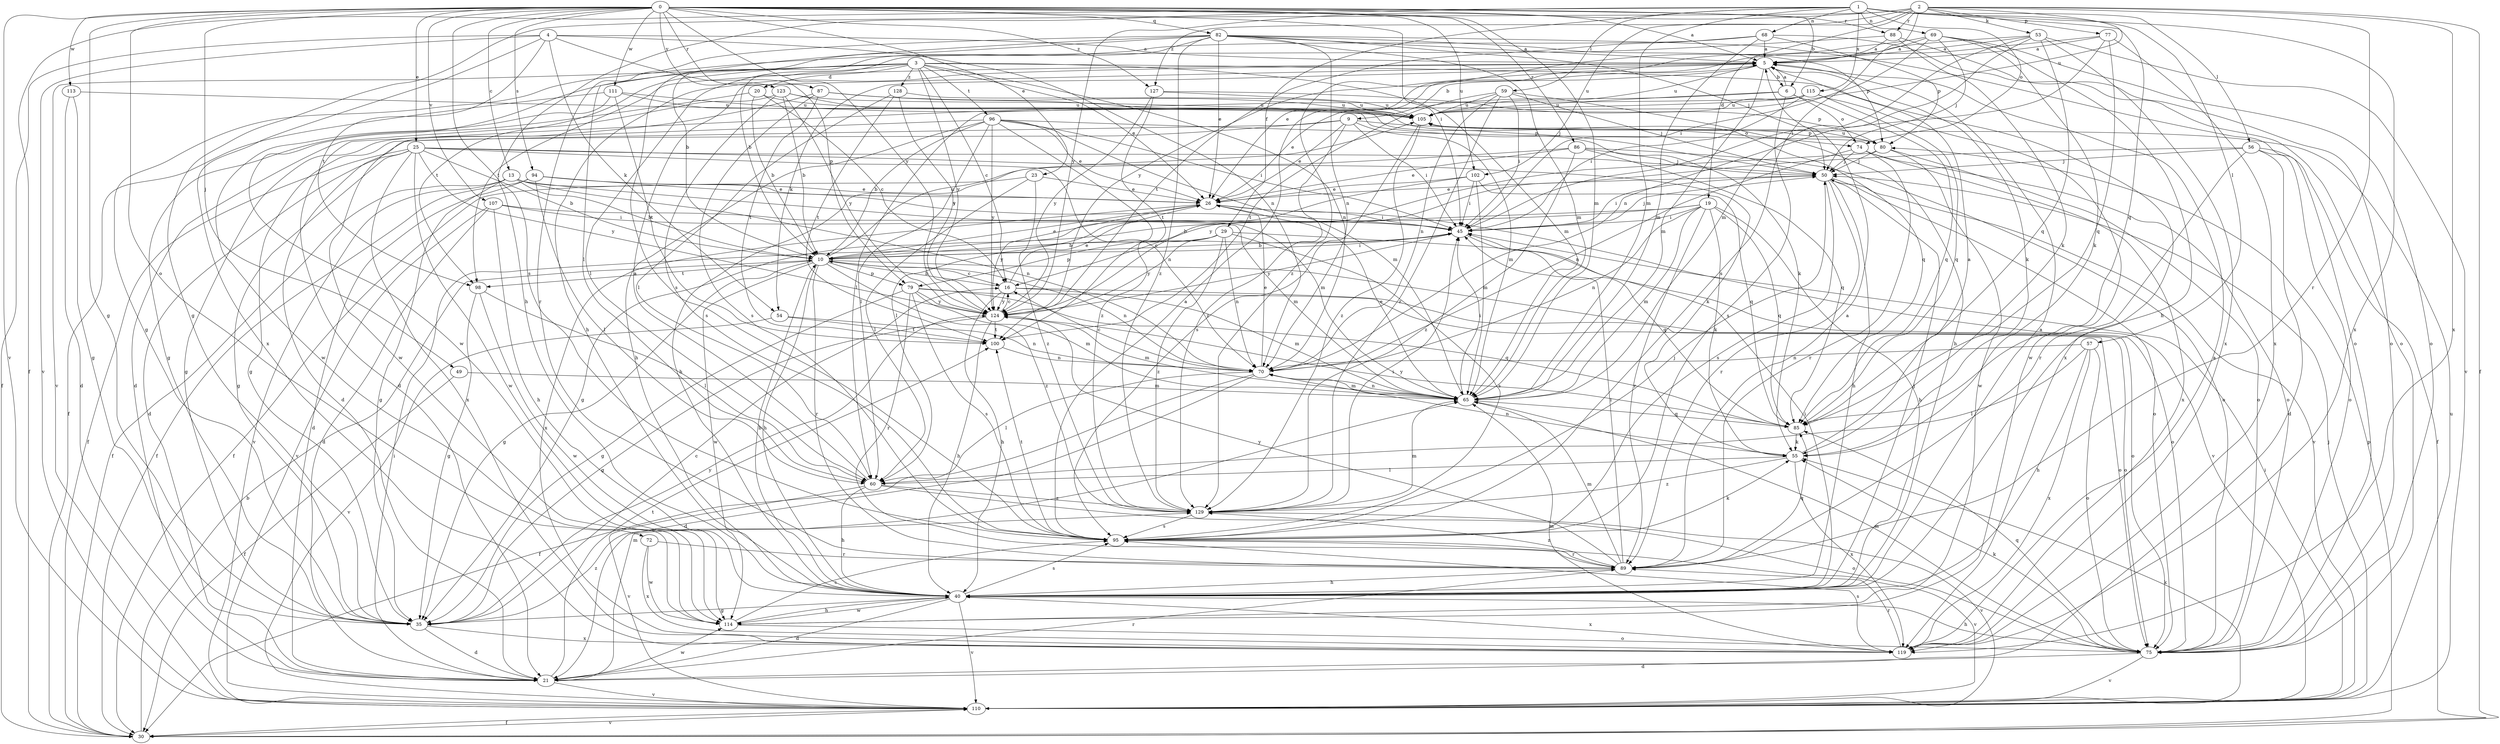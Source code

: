 strict digraph  {
0;
1;
2;
3;
4;
5;
6;
9;
10;
13;
16;
19;
20;
21;
23;
25;
26;
29;
30;
35;
40;
45;
49;
50;
53;
54;
55;
56;
57;
59;
60;
65;
68;
69;
70;
72;
74;
75;
77;
79;
80;
82;
85;
86;
87;
88;
89;
94;
95;
96;
98;
100;
102;
105;
107;
110;
111;
113;
114;
115;
119;
123;
124;
127;
128;
129;
0 -> 5  [label=a];
0 -> 6  [label=b];
0 -> 13  [label=c];
0 -> 23  [label=e];
0 -> 25  [label=e];
0 -> 35  [label=g];
0 -> 45  [label=i];
0 -> 49  [label=j];
0 -> 65  [label=m];
0 -> 72  [label=o];
0 -> 82  [label=q];
0 -> 86  [label=r];
0 -> 87  [label=r];
0 -> 88  [label=r];
0 -> 94  [label=s];
0 -> 95  [label=s];
0 -> 102  [label=u];
0 -> 107  [label=v];
0 -> 110  [label=v];
0 -> 111  [label=w];
0 -> 113  [label=w];
0 -> 123  [label=y];
0 -> 124  [label=y];
0 -> 127  [label=z];
1 -> 29  [label=f];
1 -> 30  [label=f];
1 -> 40  [label=h];
1 -> 56  [label=l];
1 -> 57  [label=l];
1 -> 59  [label=l];
1 -> 65  [label=m];
1 -> 68  [label=n];
1 -> 69  [label=n];
1 -> 74  [label=o];
1 -> 85  [label=q];
1 -> 115  [label=x];
1 -> 119  [label=x];
2 -> 19  [label=d];
2 -> 30  [label=f];
2 -> 35  [label=g];
2 -> 53  [label=k];
2 -> 77  [label=p];
2 -> 88  [label=r];
2 -> 89  [label=r];
2 -> 95  [label=s];
2 -> 102  [label=u];
2 -> 105  [label=u];
2 -> 119  [label=x];
2 -> 124  [label=y];
2 -> 127  [label=z];
3 -> 16  [label=c];
3 -> 20  [label=d];
3 -> 26  [label=e];
3 -> 60  [label=l];
3 -> 65  [label=m];
3 -> 70  [label=n];
3 -> 96  [label=t];
3 -> 98  [label=t];
3 -> 110  [label=v];
3 -> 114  [label=w];
3 -> 119  [label=x];
3 -> 124  [label=y];
3 -> 128  [label=z];
4 -> 5  [label=a];
4 -> 30  [label=f];
4 -> 54  [label=k];
4 -> 70  [label=n];
4 -> 79  [label=p];
4 -> 98  [label=t];
4 -> 110  [label=v];
4 -> 119  [label=x];
5 -> 6  [label=b];
5 -> 9  [label=b];
5 -> 40  [label=h];
5 -> 54  [label=k];
5 -> 55  [label=k];
5 -> 65  [label=m];
5 -> 98  [label=t];
5 -> 105  [label=u];
6 -> 5  [label=a];
6 -> 26  [label=e];
6 -> 74  [label=o];
6 -> 85  [label=q];
6 -> 95  [label=s];
6 -> 105  [label=u];
9 -> 21  [label=d];
9 -> 26  [label=e];
9 -> 35  [label=g];
9 -> 45  [label=i];
9 -> 65  [label=m];
9 -> 74  [label=o];
9 -> 129  [label=z];
10 -> 16  [label=c];
10 -> 26  [label=e];
10 -> 35  [label=g];
10 -> 40  [label=h];
10 -> 45  [label=i];
10 -> 70  [label=n];
10 -> 75  [label=o];
10 -> 79  [label=p];
10 -> 89  [label=r];
10 -> 98  [label=t];
10 -> 105  [label=u];
10 -> 114  [label=w];
10 -> 129  [label=z];
13 -> 10  [label=b];
13 -> 26  [label=e];
13 -> 30  [label=f];
13 -> 35  [label=g];
13 -> 65  [label=m];
13 -> 70  [label=n];
13 -> 110  [label=v];
16 -> 10  [label=b];
16 -> 26  [label=e];
16 -> 40  [label=h];
16 -> 65  [label=m];
16 -> 75  [label=o];
16 -> 124  [label=y];
19 -> 10  [label=b];
19 -> 16  [label=c];
19 -> 40  [label=h];
19 -> 45  [label=i];
19 -> 55  [label=k];
19 -> 65  [label=m];
19 -> 70  [label=n];
19 -> 85  [label=q];
19 -> 89  [label=r];
20 -> 10  [label=b];
20 -> 16  [label=c];
20 -> 35  [label=g];
20 -> 105  [label=u];
21 -> 45  [label=i];
21 -> 65  [label=m];
21 -> 89  [label=r];
21 -> 100  [label=t];
21 -> 110  [label=v];
21 -> 114  [label=w];
23 -> 26  [label=e];
23 -> 30  [label=f];
23 -> 60  [label=l];
23 -> 129  [label=z];
25 -> 10  [label=b];
25 -> 21  [label=d];
25 -> 30  [label=f];
25 -> 35  [label=g];
25 -> 50  [label=j];
25 -> 55  [label=k];
25 -> 70  [label=n];
25 -> 114  [label=w];
25 -> 119  [label=x];
25 -> 124  [label=y];
26 -> 45  [label=i];
26 -> 110  [label=v];
26 -> 119  [label=x];
26 -> 124  [label=y];
29 -> 10  [label=b];
29 -> 70  [label=n];
29 -> 75  [label=o];
29 -> 79  [label=p];
29 -> 95  [label=s];
29 -> 124  [label=y];
29 -> 129  [label=z];
30 -> 10  [label=b];
30 -> 80  [label=p];
30 -> 110  [label=v];
35 -> 16  [label=c];
35 -> 21  [label=d];
35 -> 119  [label=x];
35 -> 124  [label=y];
35 -> 129  [label=z];
40 -> 5  [label=a];
40 -> 10  [label=b];
40 -> 21  [label=d];
40 -> 35  [label=g];
40 -> 45  [label=i];
40 -> 50  [label=j];
40 -> 95  [label=s];
40 -> 110  [label=v];
40 -> 114  [label=w];
40 -> 119  [label=x];
45 -> 10  [label=b];
45 -> 50  [label=j];
45 -> 85  [label=q];
45 -> 124  [label=y];
49 -> 30  [label=f];
49 -> 65  [label=m];
50 -> 26  [label=e];
50 -> 40  [label=h];
50 -> 45  [label=i];
50 -> 75  [label=o];
50 -> 89  [label=r];
50 -> 95  [label=s];
50 -> 110  [label=v];
53 -> 5  [label=a];
53 -> 45  [label=i];
53 -> 65  [label=m];
53 -> 85  [label=q];
53 -> 110  [label=v];
53 -> 119  [label=x];
53 -> 124  [label=y];
54 -> 70  [label=n];
54 -> 100  [label=t];
54 -> 110  [label=v];
55 -> 5  [label=a];
55 -> 60  [label=l];
55 -> 70  [label=n];
55 -> 119  [label=x];
55 -> 129  [label=z];
56 -> 21  [label=d];
56 -> 30  [label=f];
56 -> 50  [label=j];
56 -> 75  [label=o];
56 -> 89  [label=r];
56 -> 124  [label=y];
57 -> 40  [label=h];
57 -> 60  [label=l];
57 -> 70  [label=n];
57 -> 75  [label=o];
57 -> 119  [label=x];
59 -> 40  [label=h];
59 -> 45  [label=i];
59 -> 50  [label=j];
59 -> 70  [label=n];
59 -> 100  [label=t];
59 -> 105  [label=u];
59 -> 129  [label=z];
60 -> 5  [label=a];
60 -> 40  [label=h];
60 -> 75  [label=o];
60 -> 110  [label=v];
60 -> 129  [label=z];
65 -> 26  [label=e];
65 -> 45  [label=i];
65 -> 70  [label=n];
65 -> 85  [label=q];
68 -> 5  [label=a];
68 -> 35  [label=g];
68 -> 65  [label=m];
68 -> 75  [label=o];
68 -> 80  [label=p];
68 -> 100  [label=t];
69 -> 5  [label=a];
69 -> 40  [label=h];
69 -> 45  [label=i];
69 -> 50  [label=j];
69 -> 55  [label=k];
69 -> 75  [label=o];
69 -> 129  [label=z];
70 -> 16  [label=c];
70 -> 21  [label=d];
70 -> 26  [label=e];
70 -> 30  [label=f];
70 -> 60  [label=l];
70 -> 65  [label=m];
72 -> 89  [label=r];
72 -> 114  [label=w];
72 -> 119  [label=x];
74 -> 50  [label=j];
74 -> 70  [label=n];
74 -> 75  [label=o];
74 -> 89  [label=r];
74 -> 119  [label=x];
75 -> 21  [label=d];
75 -> 40  [label=h];
75 -> 55  [label=k];
75 -> 65  [label=m];
75 -> 85  [label=q];
75 -> 110  [label=v];
77 -> 5  [label=a];
77 -> 26  [label=e];
77 -> 70  [label=n];
77 -> 85  [label=q];
77 -> 119  [label=x];
79 -> 35  [label=g];
79 -> 65  [label=m];
79 -> 75  [label=o];
79 -> 85  [label=q];
79 -> 89  [label=r];
79 -> 95  [label=s];
79 -> 124  [label=y];
80 -> 50  [label=j];
80 -> 60  [label=l];
80 -> 75  [label=o];
80 -> 105  [label=u];
80 -> 114  [label=w];
82 -> 5  [label=a];
82 -> 10  [label=b];
82 -> 26  [label=e];
82 -> 50  [label=j];
82 -> 60  [label=l];
82 -> 65  [label=m];
82 -> 70  [label=n];
82 -> 75  [label=o];
82 -> 80  [label=p];
82 -> 89  [label=r];
82 -> 95  [label=s];
82 -> 129  [label=z];
85 -> 55  [label=k];
85 -> 124  [label=y];
86 -> 26  [label=e];
86 -> 40  [label=h];
86 -> 50  [label=j];
86 -> 75  [label=o];
86 -> 85  [label=q];
86 -> 129  [label=z];
87 -> 85  [label=q];
87 -> 95  [label=s];
87 -> 100  [label=t];
87 -> 105  [label=u];
87 -> 114  [label=w];
88 -> 5  [label=a];
88 -> 10  [label=b];
88 -> 55  [label=k];
88 -> 75  [label=o];
89 -> 5  [label=a];
89 -> 40  [label=h];
89 -> 45  [label=i];
89 -> 65  [label=m];
89 -> 85  [label=q];
89 -> 124  [label=y];
89 -> 129  [label=z];
94 -> 21  [label=d];
94 -> 26  [label=e];
94 -> 30  [label=f];
94 -> 45  [label=i];
94 -> 60  [label=l];
95 -> 5  [label=a];
95 -> 50  [label=j];
95 -> 55  [label=k];
95 -> 89  [label=r];
95 -> 100  [label=t];
95 -> 110  [label=v];
96 -> 10  [label=b];
96 -> 26  [label=e];
96 -> 35  [label=g];
96 -> 40  [label=h];
96 -> 45  [label=i];
96 -> 60  [label=l];
96 -> 65  [label=m];
96 -> 80  [label=p];
96 -> 124  [label=y];
96 -> 129  [label=z];
98 -> 35  [label=g];
98 -> 60  [label=l];
98 -> 114  [label=w];
100 -> 70  [label=n];
102 -> 26  [label=e];
102 -> 35  [label=g];
102 -> 45  [label=i];
102 -> 65  [label=m];
102 -> 85  [label=q];
105 -> 80  [label=p];
105 -> 95  [label=s];
105 -> 129  [label=z];
107 -> 21  [label=d];
107 -> 40  [label=h];
107 -> 45  [label=i];
107 -> 65  [label=m];
107 -> 110  [label=v];
110 -> 30  [label=f];
110 -> 45  [label=i];
110 -> 50  [label=j];
110 -> 55  [label=k];
110 -> 105  [label=u];
111 -> 30  [label=f];
111 -> 55  [label=k];
111 -> 100  [label=t];
111 -> 105  [label=u];
111 -> 114  [label=w];
113 -> 21  [label=d];
113 -> 35  [label=g];
113 -> 105  [label=u];
114 -> 40  [label=h];
114 -> 75  [label=o];
114 -> 95  [label=s];
115 -> 21  [label=d];
115 -> 45  [label=i];
115 -> 60  [label=l];
115 -> 85  [label=q];
115 -> 105  [label=u];
115 -> 114  [label=w];
119 -> 5  [label=a];
119 -> 65  [label=m];
119 -> 89  [label=r];
119 -> 95  [label=s];
123 -> 10  [label=b];
123 -> 21  [label=d];
123 -> 50  [label=j];
123 -> 95  [label=s];
123 -> 105  [label=u];
123 -> 124  [label=y];
124 -> 16  [label=c];
124 -> 35  [label=g];
124 -> 40  [label=h];
124 -> 65  [label=m];
124 -> 100  [label=t];
127 -> 80  [label=p];
127 -> 100  [label=t];
127 -> 105  [label=u];
127 -> 124  [label=y];
128 -> 60  [label=l];
128 -> 100  [label=t];
128 -> 105  [label=u];
128 -> 124  [label=y];
129 -> 45  [label=i];
129 -> 65  [label=m];
129 -> 95  [label=s];
129 -> 110  [label=v];
}
